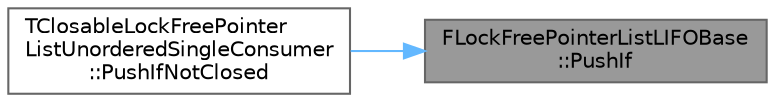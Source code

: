 digraph "FLockFreePointerListLIFOBase::PushIf"
{
 // INTERACTIVE_SVG=YES
 // LATEX_PDF_SIZE
  bgcolor="transparent";
  edge [fontname=Helvetica,fontsize=10,labelfontname=Helvetica,labelfontsize=10];
  node [fontname=Helvetica,fontsize=10,shape=box,height=0.2,width=0.4];
  rankdir="RL";
  Node1 [id="Node000001",label="FLockFreePointerListLIFOBase\l::PushIf",height=0.2,width=0.4,color="gray40", fillcolor="grey60", style="filled", fontcolor="black",tooltip=" "];
  Node1 -> Node2 [id="edge1_Node000001_Node000002",dir="back",color="steelblue1",style="solid",tooltip=" "];
  Node2 [id="Node000002",label="TClosableLockFreePointer\lListUnorderedSingleConsumer\l::PushIfNotClosed",height=0.2,width=0.4,color="grey40", fillcolor="white", style="filled",URL="$d1/d2a/classTClosableLockFreePointerListUnorderedSingleConsumer.html#a920a220172cd5883e7d9f8cf9368c59e",tooltip="Push an item onto the head of the list, unless the list is closed."];
}
